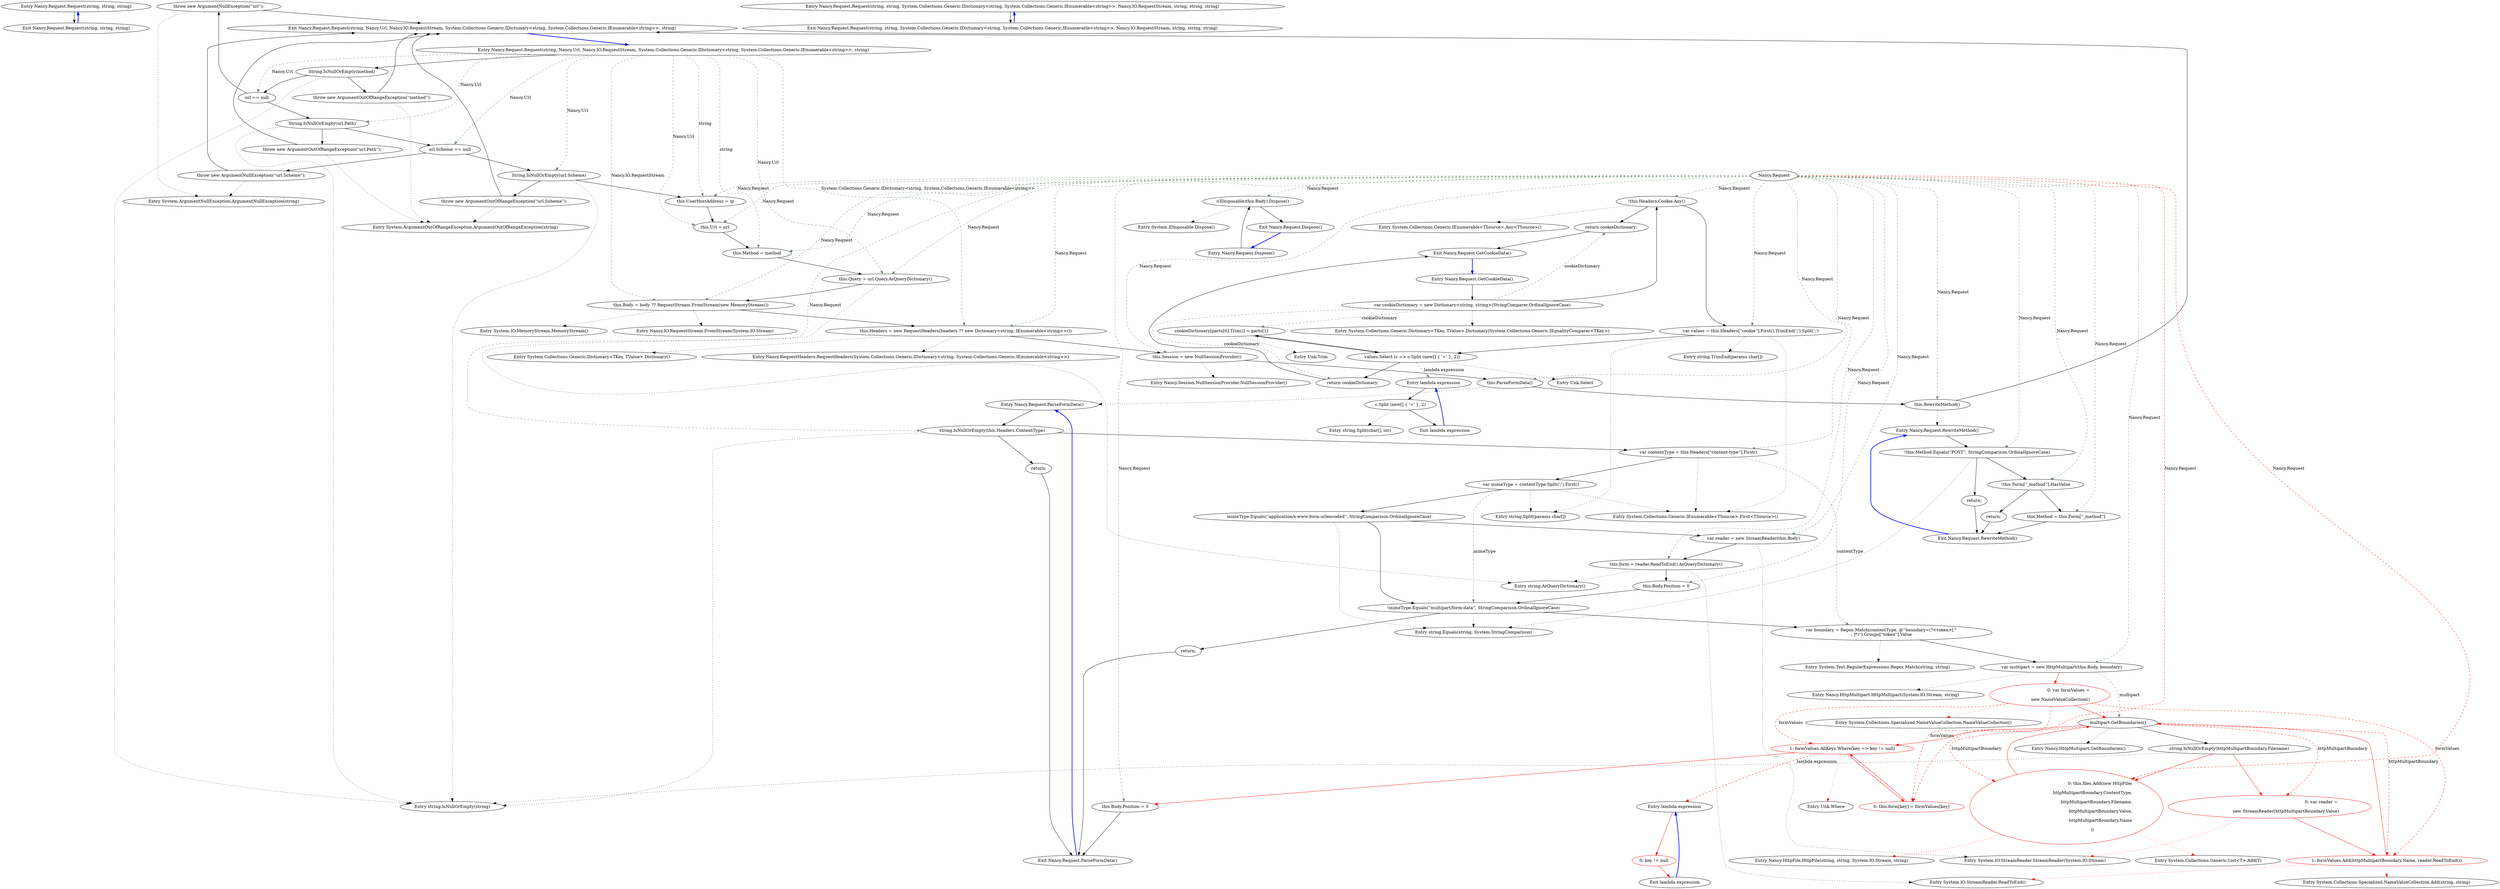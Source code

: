 digraph  {
m0_0 [cluster="Nancy.Request.Request(string, string, string)", file="Request.cs", label="Entry Nancy.Request.Request(string, string, string)", span="28-28"];
m0_1 [cluster="Nancy.Request.Request(string, string, string)", file="Request.cs", label="Exit Nancy.Request.Request(string, string, string)", span="28-28"];
m0_27 [cluster="System.ArgumentNullException.ArgumentNullException(string)", file="Request.cs", label="Entry System.ArgumentNullException.ArgumentNullException(string)", span="0-0"];
m0_87 [cluster="System.Collections.Specialized.NameValueCollection.NameValueCollection()", file="Request.cs", label="Entry System.Collections.Specialized.NameValueCollection.NameValueCollection()", span="0-0"];
m0_34 [cluster="Nancy.Request.ParseFormData()", file="Request.cs", label="Entry Nancy.Request.ParseFormData()", span="198-198"];
m0_60 [cluster="Nancy.Request.ParseFormData()", file="Request.cs", label="string.IsNullOrEmpty(this.Headers.ContentType)", span="200-200"];
m0_61 [cluster="Nancy.Request.ParseFormData()", file="Request.cs", label="return;", span="202-202"];
m0_62 [cluster="Nancy.Request.ParseFormData()", file="Request.cs", label="var contentType = this.Headers[''content-type''].First()", span="205-205"];
m0_63 [cluster="Nancy.Request.ParseFormData()", file="Request.cs", label="var mimeType = contentType.Split(';').First()", span="206-206"];
m0_70 [cluster="Nancy.Request.ParseFormData()", file="Request.cs", label="var boundary = Regex.Match(contentType, @''boundary=(?<token>[^\n\; ]*)'').Groups[''token''].Value", span="219-219"];
m0_64 [cluster="Nancy.Request.ParseFormData()", file="Request.cs", label="mimeType.Equals(''application/x-www-form-urlencoded'', StringComparison.OrdinalIgnoreCase)", span="207-207"];
m0_68 [cluster="Nancy.Request.ParseFormData()", file="Request.cs", label="!mimeType.Equals(''multipart/form-data'', StringComparison.OrdinalIgnoreCase)", span="214-214"];
m0_65 [cluster="Nancy.Request.ParseFormData()", file="Request.cs", label="var reader = new StreamReader(this.Body)", span="209-209"];
m0_66 [cluster="Nancy.Request.ParseFormData()", file="Request.cs", label="this.form = reader.ReadToEnd().AsQueryDictionary()", span="210-210"];
m0_67 [cluster="Nancy.Request.ParseFormData()", file="Request.cs", label="this.Body.Position = 0", span="211-211"];
m0_69 [cluster="Nancy.Request.ParseFormData()", file="Request.cs", label="return;", span="216-216"];
m0_71 [cluster="Nancy.Request.ParseFormData()", file="Request.cs", label="var multipart = new HttpMultipart(this.Body, boundary)", span="220-220"];
m0_72 [cluster="Nancy.Request.ParseFormData()", color=red, community=1, file="Request.cs", label="0: var formValues =\r\n                new NameValueCollection()", span="222-223"];
m0_73 [cluster="Nancy.Request.ParseFormData()", file="Request.cs", label="multipart.GetBoundaries()", span="225-225"];
m0_76 [cluster="Nancy.Request.ParseFormData()", color=red, community=0, file="Request.cs", label="1: formValues.Add(httpMultipartBoundary.Name, reader.ReadToEnd())", span="231-231"];
m0_78 [cluster="Nancy.Request.ParseFormData()", color=red, community=0, file="Request.cs", label="1: formValues.AllKeys.Where(key => key != null)", span="245-245"];
m0_79 [cluster="Nancy.Request.ParseFormData()", color=red, community=0, file="Request.cs", label="0: this.form[key] = formValues[key]", span="247-247"];
m0_74 [cluster="Nancy.Request.ParseFormData()", file="Request.cs", label="string.IsNullOrEmpty(httpMultipartBoundary.Filename)", span="227-227"];
m0_75 [cluster="Nancy.Request.ParseFormData()", color=red, community=0, file="Request.cs", label="0: var reader = \r\n                        new StreamReader(httpMultipartBoundary.Value)", span="229-230"];
m0_77 [cluster="Nancy.Request.ParseFormData()", color=red, community=0, file="Request.cs", label="0: this.files.Add(new HttpFile(\r\n                                       httpMultipartBoundary.ContentType,\r\n                                       httpMultipartBoundary.Filename,\r\n                                       httpMultipartBoundary.Value,\r\n                                       httpMultipartBoundary.Name\r\n                                       ))", span="236-241"];
m0_80 [cluster="Nancy.Request.ParseFormData()", file="Request.cs", label="this.Body.Position = 0", span="250-250"];
m0_81 [cluster="Nancy.Request.ParseFormData()", file="Request.cs", label="Exit Nancy.Request.ParseFormData()", span="198-198"];
m0_45 [cluster="System.Collections.Generic.Dictionary<TKey, TValue>.Dictionary(System.Collections.Generic.IEqualityComparer<TKey>)", file="Request.cs", label="Entry System.Collections.Generic.Dictionary<TKey, TValue>.Dictionary(System.Collections.Generic.IEqualityComparer<TKey>)", span="0-0"];
m0_2 [cluster="Nancy.Request.Request(string, string, System.Collections.Generic.IDictionary<string, System.Collections.Generic.IEnumerable<string>>, Nancy.IO.RequestStream, string, string, string)", file="Request.cs", label="Entry Nancy.Request.Request(string, string, System.Collections.Generic.IDictionary<string, System.Collections.Generic.IEnumerable<string>>, Nancy.IO.RequestStream, string, string, string)", span="42-42"];
m0_3 [cluster="Nancy.Request.Request(string, string, System.Collections.Generic.IDictionary<string, System.Collections.Generic.IEnumerable<string>>, Nancy.IO.RequestStream, string, string, string)", file="Request.cs", label="Exit Nancy.Request.Request(string, string, System.Collections.Generic.IDictionary<string, System.Collections.Generic.IEnumerable<string>>, Nancy.IO.RequestStream, string, string, string)", span="42-42"];
m0_88 [cluster="Nancy.HttpMultipart.GetBoundaries()", file="Request.cs", label="Entry Nancy.HttpMultipart.GetBoundaries()", span="37-37"];
m0_46 [cluster="System.Collections.Generic.IEnumerable<TSource>.Any<TSource>()", file="Request.cs", label="Entry System.Collections.Generic.IEnumerable<TSource>.Any<TSource>()", span="0-0"];
m0_51 [cluster="Unk.Trim", file="Request.cs", label="Entry Unk.Trim", span=""];
m0_55 [cluster="string.Split(char[], int)", file="Request.cs", label="Entry string.Split(char[], int)", span="0-0"];
m0_33 [cluster="Nancy.Session.NullSessionProvider.NullSessionProvider()", file="Request.cs", label="Entry Nancy.Session.NullSessionProvider.NullSessionProvider()", span="6-6"];
m0_90 [cluster="Nancy.HttpFile.HttpFile(string, string, System.IO.Stream, string)", file="Request.cs", label="Entry Nancy.HttpFile.HttpFile(string, string, System.IO.Stream, string)", span="9-9"];
m0_48 [cluster="string.TrimEnd(params char[])", file="Request.cs", label="Entry string.TrimEnd(params char[])", span="0-0"];
m0_92 [cluster="Unk.Where", file="Request.cs", label="Entry Unk.Where", span=""];
m0_35 [cluster="Nancy.Request.RewriteMethod()", file="Request.cs", label="Entry Nancy.Request.RewriteMethod()", span="253-253"];
m0_96 [cluster="Nancy.Request.RewriteMethod()", file="Request.cs", label="!this.Method.Equals(''POST'', StringComparison.OrdinalIgnoreCase)", span="255-255"];
m0_97 [cluster="Nancy.Request.RewriteMethod()", file="Request.cs", label="return;", span="257-257"];
m0_98 [cluster="Nancy.Request.RewriteMethod()", file="Request.cs", label="!this.Form[''_method''].HasValue", span="260-260"];
m0_99 [cluster="Nancy.Request.RewriteMethod()", file="Request.cs", label="return;", span="262-262"];
m0_100 [cluster="Nancy.Request.RewriteMethod()", file="Request.cs", label="this.Method = this.Form[''_method'']", span="265-265"];
m0_101 [cluster="Nancy.Request.RewriteMethod()", file="Request.cs", label="Exit Nancy.Request.RewriteMethod()", span="253-253"];
m0_86 [cluster="Nancy.HttpMultipart.HttpMultipart(System.IO.Stream, string)", file="Request.cs", label="Entry Nancy.HttpMultipart.HttpMultipart(System.IO.Stream, string)", span="25-25"];
m0_28 [cluster="string.AsQueryDictionary()", file="Request.cs", label="Entry string.AsQueryDictionary()", span="63-63"];
m0_32 [cluster="System.Collections.Generic.Dictionary<TKey, TValue>.Dictionary()", file="Request.cs", label="Entry System.Collections.Generic.Dictionary<TKey, TValue>.Dictionary()", span="0-0"];
m0_25 [cluster="string.IsNullOrEmpty(string)", file="Request.cs", label="Entry string.IsNullOrEmpty(string)", span="0-0"];
m0_85 [cluster="System.Text.RegularExpressions.Regex.Match(string, string)", file="Request.cs", label="Entry System.Text.RegularExpressions.Regex.Match(string, string)", span="0-0"];
m0_31 [cluster="Nancy.RequestHeaders.RequestHeaders(System.Collections.Generic.IDictionary<string, System.Collections.Generic.IEnumerable<string>>)", file="Request.cs", label="Entry Nancy.RequestHeaders.RequestHeaders(System.Collections.Generic.IDictionary<string, System.Collections.Generic.IEnumerable<string>>)", span="21-21"];
m0_47 [cluster="System.Collections.Generic.IEnumerable<TSource>.First<TSource>()", file="Request.cs", label="Entry System.Collections.Generic.IEnumerable<TSource>.First<TSource>()", span="0-0"];
m0_93 [cluster="lambda expression", file="Request.cs", label="Entry lambda expression", span="245-245"];
m0_52 [cluster="lambda expression", file="Request.cs", label="Entry lambda expression", span="159-159"];
m0_53 [cluster="lambda expression", file="Request.cs", label="c.Split (new[] { '=' }, 2)", span="159-159"];
m0_54 [cluster="lambda expression", file="Request.cs", label="Exit lambda expression", span="159-159"];
m0_94 [cluster="lambda expression", color=red, community=0, file="Request.cs", label="0: key != null", span="245-245"];
m0_95 [cluster="lambda expression", file="Request.cs", label="Exit lambda expression", span="245-245"];
m0_82 [cluster="string.Equals(string, System.StringComparison)", file="Request.cs", label="Entry string.Equals(string, System.StringComparison)", span="0-0"];
m0_26 [cluster="System.ArgumentOutOfRangeException.ArgumentOutOfRangeException(string)", file="Request.cs", label="Entry System.ArgumentOutOfRangeException.ArgumentOutOfRangeException(string)", span="0-0"];
m0_50 [cluster="Unk.Select", file="Request.cs", label="Entry Unk.Select", span=""];
m0_49 [cluster="string.Split(params char[])", file="Request.cs", label="Entry string.Split(params char[])", span="0-0"];
m0_29 [cluster="System.IO.MemoryStream.MemoryStream()", file="Request.cs", label="Entry System.IO.MemoryStream.MemoryStream()", span="0-0"];
m0_83 [cluster="System.IO.StreamReader.StreamReader(System.IO.Stream)", file="Request.cs", label="Entry System.IO.StreamReader.StreamReader(System.IO.Stream)", span="0-0"];
m0_4 [cluster="Nancy.Request.Request(string, Nancy.Url, Nancy.IO.RequestStream, System.Collections.Generic.IDictionary<string, System.Collections.Generic.IEnumerable<string>>, string)", file="Request.cs", label="Entry Nancy.Request.Request(string, Nancy.Url, Nancy.IO.RequestStream, System.Collections.Generic.IDictionary<string, System.Collections.Generic.IEnumerable<string>>, string)", span="47-47"];
m0_5 [cluster="Nancy.Request.Request(string, Nancy.Url, Nancy.IO.RequestStream, System.Collections.Generic.IDictionary<string, System.Collections.Generic.IEnumerable<string>>, string)", file="Request.cs", label="String.IsNullOrEmpty(method)", span="49-49"];
m0_7 [cluster="Nancy.Request.Request(string, Nancy.Url, Nancy.IO.RequestStream, System.Collections.Generic.IDictionary<string, System.Collections.Generic.IEnumerable<string>>, string)", file="Request.cs", label="url == null", span="54-54"];
m0_9 [cluster="Nancy.Request.Request(string, Nancy.Url, Nancy.IO.RequestStream, System.Collections.Generic.IDictionary<string, System.Collections.Generic.IEnumerable<string>>, string)", file="Request.cs", label="String.IsNullOrEmpty(url.Path)", span="59-59"];
m0_11 [cluster="Nancy.Request.Request(string, Nancy.Url, Nancy.IO.RequestStream, System.Collections.Generic.IDictionary<string, System.Collections.Generic.IEnumerable<string>>, string)", file="Request.cs", label="url.Scheme == null", span="64-64"];
m0_13 [cluster="Nancy.Request.Request(string, Nancy.Url, Nancy.IO.RequestStream, System.Collections.Generic.IDictionary<string, System.Collections.Generic.IEnumerable<string>>, string)", file="Request.cs", label="String.IsNullOrEmpty(url.Scheme)", span="69-69"];
m0_15 [cluster="Nancy.Request.Request(string, Nancy.Url, Nancy.IO.RequestStream, System.Collections.Generic.IDictionary<string, System.Collections.Generic.IEnumerable<string>>, string)", file="Request.cs", label="this.UserHostAddress = ip", span="74-74"];
m0_16 [cluster="Nancy.Request.Request(string, Nancy.Url, Nancy.IO.RequestStream, System.Collections.Generic.IDictionary<string, System.Collections.Generic.IEnumerable<string>>, string)", file="Request.cs", label="this.Url = url", span="76-76"];
m0_17 [cluster="Nancy.Request.Request(string, Nancy.Url, Nancy.IO.RequestStream, System.Collections.Generic.IDictionary<string, System.Collections.Generic.IEnumerable<string>>, string)", file="Request.cs", label="this.Method = method", span="78-78"];
m0_18 [cluster="Nancy.Request.Request(string, Nancy.Url, Nancy.IO.RequestStream, System.Collections.Generic.IDictionary<string, System.Collections.Generic.IEnumerable<string>>, string)", file="Request.cs", label="this.Query = url.Query.AsQueryDictionary()", span="80-80"];
m0_19 [cluster="Nancy.Request.Request(string, Nancy.Url, Nancy.IO.RequestStream, System.Collections.Generic.IDictionary<string, System.Collections.Generic.IEnumerable<string>>, string)", file="Request.cs", label="this.Body = body ?? RequestStream.FromStream(new MemoryStream())", span="82-82"];
m0_20 [cluster="Nancy.Request.Request(string, Nancy.Url, Nancy.IO.RequestStream, System.Collections.Generic.IDictionary<string, System.Collections.Generic.IEnumerable<string>>, string)", file="Request.cs", label="this.Headers = new RequestHeaders(headers ?? new Dictionary<string, IEnumerable<string>>())", span="84-84"];
m0_6 [cluster="Nancy.Request.Request(string, Nancy.Url, Nancy.IO.RequestStream, System.Collections.Generic.IDictionary<string, System.Collections.Generic.IEnumerable<string>>, string)", file="Request.cs", label="throw new ArgumentOutOfRangeException(''method'');", span="51-51"];
m0_8 [cluster="Nancy.Request.Request(string, Nancy.Url, Nancy.IO.RequestStream, System.Collections.Generic.IDictionary<string, System.Collections.Generic.IEnumerable<string>>, string)", file="Request.cs", label="throw new ArgumentNullException(''url'');", span="56-56"];
m0_10 [cluster="Nancy.Request.Request(string, Nancy.Url, Nancy.IO.RequestStream, System.Collections.Generic.IDictionary<string, System.Collections.Generic.IEnumerable<string>>, string)", file="Request.cs", label="throw new ArgumentOutOfRangeException(''url.Path'');", span="61-61"];
m0_12 [cluster="Nancy.Request.Request(string, Nancy.Url, Nancy.IO.RequestStream, System.Collections.Generic.IDictionary<string, System.Collections.Generic.IEnumerable<string>>, string)", file="Request.cs", label="throw new ArgumentNullException(''url.Scheme'');", span="66-66"];
m0_14 [cluster="Nancy.Request.Request(string, Nancy.Url, Nancy.IO.RequestStream, System.Collections.Generic.IDictionary<string, System.Collections.Generic.IEnumerable<string>>, string)", file="Request.cs", label="throw new ArgumentOutOfRangeException(''url.Scheme'');", span="71-71"];
m0_21 [cluster="Nancy.Request.Request(string, Nancy.Url, Nancy.IO.RequestStream, System.Collections.Generic.IDictionary<string, System.Collections.Generic.IEnumerable<string>>, string)", file="Request.cs", label="this.Session = new NullSessionProvider()", span="86-86"];
m0_22 [cluster="Nancy.Request.Request(string, Nancy.Url, Nancy.IO.RequestStream, System.Collections.Generic.IDictionary<string, System.Collections.Generic.IEnumerable<string>>, string)", file="Request.cs", label="this.ParseFormData()", span="88-88"];
m0_23 [cluster="Nancy.Request.Request(string, Nancy.Url, Nancy.IO.RequestStream, System.Collections.Generic.IDictionary<string, System.Collections.Generic.IEnumerable<string>>, string)", file="Request.cs", label="this.RewriteMethod()", span="89-89"];
m0_24 [cluster="Nancy.Request.Request(string, Nancy.Url, Nancy.IO.RequestStream, System.Collections.Generic.IDictionary<string, System.Collections.Generic.IEnumerable<string>>, string)", file="Request.cs", label="Exit Nancy.Request.Request(string, Nancy.Url, Nancy.IO.RequestStream, System.Collections.Generic.IDictionary<string, System.Collections.Generic.IEnumerable<string>>, string)", span="47-47"];
m0_91 [cluster="System.Collections.Generic.List<T>.Add(T)", file="Request.cs", label="Entry System.Collections.Generic.List<T>.Add(T)", span="0-0"];
m0_56 [cluster="Nancy.Request.Dispose()", file="Request.cs", label="Entry Nancy.Request.Dispose()", span="193-193"];
m0_57 [cluster="Nancy.Request.Dispose()", file="Request.cs", label="((IDisposable)this.Body).Dispose()", span="195-195"];
m0_58 [cluster="Nancy.Request.Dispose()", file="Request.cs", label="Exit Nancy.Request.Dispose()", span="193-193"];
m0_84 [cluster="System.IO.StreamReader.ReadToEnd()", file="Request.cs", label="Entry System.IO.StreamReader.ReadToEnd()", span="0-0"];
m0_59 [cluster="System.IDisposable.Dispose()", file="Request.cs", label="Entry System.IDisposable.Dispose()", span="0-0"];
m0_30 [cluster="Nancy.IO.RequestStream.FromStream(System.IO.Stream)", file="Request.cs", label="Entry Nancy.IO.RequestStream.FromStream(System.IO.Stream)", span="218-218"];
m0_36 [cluster="Nancy.Request.GetCookieData()", file="Request.cs", label="Entry Nancy.Request.GetCookieData()", span="149-149"];
m0_37 [cluster="Nancy.Request.GetCookieData()", file="Request.cs", label="var cookieDictionary = new Dictionary<string, string>(StringComparer.OrdinalIgnoreCase)", span="151-151"];
m0_38 [cluster="Nancy.Request.GetCookieData()", file="Request.cs", label="!this.Headers.Cookie.Any()", span="153-153"];
m0_39 [cluster="Nancy.Request.GetCookieData()", file="Request.cs", label="return cookieDictionary;", span="155-155"];
m0_42 [cluster="Nancy.Request.GetCookieData()", file="Request.cs", label="cookieDictionary[parts[0].Trim()] = parts[1]", span="161-161"];
m0_43 [cluster="Nancy.Request.GetCookieData()", file="Request.cs", label="return cookieDictionary;", span="164-164"];
m0_40 [cluster="Nancy.Request.GetCookieData()", file="Request.cs", label="var values = this.Headers[''cookie''].First().TrimEnd(';').Split(';')", span="158-158"];
m0_41 [cluster="Nancy.Request.GetCookieData()", file="Request.cs", label="values.Select (c => c.Split (new[] { '=' }, 2))", span="159-159"];
m0_44 [cluster="Nancy.Request.GetCookieData()", file="Request.cs", label="Exit Nancy.Request.GetCookieData()", span="149-149"];
m0_89 [cluster="System.Collections.Specialized.NameValueCollection.Add(string, string)", file="Request.cs", label="Entry System.Collections.Specialized.NameValueCollection.Add(string, string)", span="0-0"];
m0_102 [file="Request.cs", label="Nancy.Request", span=""];
m0_0 -> m0_1  [key=0, style=solid];
m0_1 -> m0_0  [color=blue, key=0, style=bold];
m0_34 -> m0_60  [key=0, style=solid];
m0_60 -> m0_61  [key=0, style=solid];
m0_60 -> m0_62  [key=0, style=solid];
m0_60 -> m0_25  [key=2, style=dotted];
m0_61 -> m0_81  [key=0, style=solid];
m0_62 -> m0_63  [key=0, style=solid];
m0_62 -> m0_47  [key=2, style=dotted];
m0_62 -> m0_70  [color=darkseagreen4, key=1, label=contentType, style=dashed];
m0_63 -> m0_64  [key=0, style=solid];
m0_63 -> m0_49  [key=2, style=dotted];
m0_63 -> m0_47  [key=2, style=dotted];
m0_63 -> m0_68  [color=darkseagreen4, key=1, label=mimeType, style=dashed];
m0_70 -> m0_71  [key=0, style=solid];
m0_70 -> m0_85  [key=2, style=dotted];
m0_64 -> m0_65  [key=0, style=solid];
m0_64 -> m0_68  [key=0, style=solid];
m0_64 -> m0_82  [key=2, style=dotted];
m0_68 -> m0_69  [key=0, style=solid];
m0_68 -> m0_70  [key=0, style=solid];
m0_68 -> m0_82  [key=2, style=dotted];
m0_65 -> m0_66  [key=0, style=solid];
m0_65 -> m0_83  [key=2, style=dotted];
m0_66 -> m0_67  [key=0, style=solid];
m0_66 -> m0_84  [key=2, style=dotted];
m0_66 -> m0_28  [key=2, style=dotted];
m0_67 -> m0_68  [key=0, style=solid];
m0_69 -> m0_81  [key=0, style=solid];
m0_71 -> m0_72  [color=red, key=0, style=solid];
m0_71 -> m0_86  [key=2, style=dotted];
m0_71 -> m0_73  [color=darkseagreen4, key=1, label=multipart, style=dashed];
m0_72 -> m0_73  [color=red, key=0, style=solid];
m0_72 -> m0_87  [color=red, key=2, style=dotted];
m0_72 -> m0_76  [color=red, key=1, label=formValues, style=dashed];
m0_72 -> m0_78  [color=red, key=1, label=formValues, style=dashed];
m0_72 -> m0_79  [color=red, key=1, label=formValues, style=dashed];
m0_73 -> m0_74  [key=0, style=solid];
m0_73 -> m0_78  [color=red, key=0, style=solid];
m0_73 -> m0_88  [key=2, style=dotted];
m0_73 -> m0_75  [color=red, key=1, label=httpMultipartBoundary, style=dashed];
m0_73 -> m0_76  [color=red, key=1, label=httpMultipartBoundary, style=dashed];
m0_73 -> m0_77  [color=red, key=1, label=httpMultipartBoundary, style=dashed];
m0_76 -> m0_73  [color=red, key=0, style=solid];
m0_76 -> m0_84  [color=red, key=2, style=dotted];
m0_76 -> m0_89  [color=red, key=2, style=dotted];
m0_78 -> m0_79  [color=red, key=0, style=solid];
m0_78 -> m0_80  [color=red, key=0, style=solid];
m0_78 -> m0_92  [color=red, key=2, style=dotted];
m0_78 -> m0_93  [color=red, key=1, label="lambda expression", style=dashed];
m0_79 -> m0_78  [color=red, key=0, style=solid];
m0_74 -> m0_75  [color=red, key=0, style=solid];
m0_74 -> m0_77  [color=red, key=0, style=solid];
m0_74 -> m0_25  [key=2, style=dotted];
m0_75 -> m0_76  [color=red, key=0, style=solid];
m0_75 -> m0_83  [color=red, key=2, style=dotted];
m0_77 -> m0_73  [color=red, key=0, style=solid];
m0_77 -> m0_90  [color=red, key=2, style=dotted];
m0_77 -> m0_91  [color=red, key=2, style=dotted];
m0_80 -> m0_81  [key=0, style=solid];
m0_81 -> m0_34  [color=blue, key=0, style=bold];
m0_2 -> m0_3  [key=0, style=solid];
m0_3 -> m0_2  [color=blue, key=0, style=bold];
m0_35 -> m0_96  [key=0, style=solid];
m0_96 -> m0_97  [key=0, style=solid];
m0_96 -> m0_98  [key=0, style=solid];
m0_96 -> m0_82  [key=2, style=dotted];
m0_97 -> m0_101  [key=0, style=solid];
m0_98 -> m0_99  [key=0, style=solid];
m0_98 -> m0_100  [key=0, style=solid];
m0_99 -> m0_101  [key=0, style=solid];
m0_100 -> m0_101  [key=0, style=solid];
m0_101 -> m0_35  [color=blue, key=0, style=bold];
m0_93 -> m0_94  [color=red, key=0, style=solid];
m0_52 -> m0_53  [key=0, style=solid];
m0_53 -> m0_54  [key=0, style=solid];
m0_53 -> m0_55  [key=2, style=dotted];
m0_54 -> m0_52  [color=blue, key=0, style=bold];
m0_94 -> m0_95  [color=red, key=0, style=solid];
m0_95 -> m0_93  [color=blue, key=0, style=bold];
m0_4 -> m0_5  [key=0, style=solid];
m0_4 -> m0_7  [color=darkseagreen4, key=1, label="Nancy.Url", style=dashed];
m0_4 -> m0_9  [color=darkseagreen4, key=1, label="Nancy.Url", style=dashed];
m0_4 -> m0_11  [color=darkseagreen4, key=1, label="Nancy.Url", style=dashed];
m0_4 -> m0_13  [color=darkseagreen4, key=1, label="Nancy.Url", style=dashed];
m0_4 -> m0_15  [color=darkseagreen4, key=1, label=string, style=dashed];
m0_4 -> m0_16  [color=darkseagreen4, key=1, label="Nancy.Url", style=dashed];
m0_4 -> m0_17  [color=darkseagreen4, key=1, label=string, style=dashed];
m0_4 -> m0_18  [color=darkseagreen4, key=1, label="Nancy.Url", style=dashed];
m0_4 -> m0_19  [color=darkseagreen4, key=1, label="Nancy.IO.RequestStream", style=dashed];
m0_4 -> m0_20  [color=darkseagreen4, key=1, label="System.Collections.Generic.IDictionary<string, System.Collections.Generic.IEnumerable<string>>", style=dashed];
m0_5 -> m0_6  [key=0, style=solid];
m0_5 -> m0_7  [key=0, style=solid];
m0_5 -> m0_25  [key=2, style=dotted];
m0_7 -> m0_8  [key=0, style=solid];
m0_7 -> m0_9  [key=0, style=solid];
m0_9 -> m0_10  [key=0, style=solid];
m0_9 -> m0_11  [key=0, style=solid];
m0_9 -> m0_25  [key=2, style=dotted];
m0_11 -> m0_12  [key=0, style=solid];
m0_11 -> m0_13  [key=0, style=solid];
m0_13 -> m0_14  [key=0, style=solid];
m0_13 -> m0_15  [key=0, style=solid];
m0_13 -> m0_25  [key=2, style=dotted];
m0_15 -> m0_16  [key=0, style=solid];
m0_16 -> m0_17  [key=0, style=solid];
m0_17 -> m0_18  [key=0, style=solid];
m0_18 -> m0_19  [key=0, style=solid];
m0_18 -> m0_28  [key=2, style=dotted];
m0_19 -> m0_20  [key=0, style=solid];
m0_19 -> m0_29  [key=2, style=dotted];
m0_19 -> m0_30  [key=2, style=dotted];
m0_20 -> m0_21  [key=0, style=solid];
m0_20 -> m0_31  [key=2, style=dotted];
m0_20 -> m0_32  [key=2, style=dotted];
m0_6 -> m0_24  [key=0, style=solid];
m0_6 -> m0_26  [key=2, style=dotted];
m0_8 -> m0_24  [key=0, style=solid];
m0_8 -> m0_27  [key=2, style=dotted];
m0_10 -> m0_24  [key=0, style=solid];
m0_10 -> m0_26  [key=2, style=dotted];
m0_12 -> m0_24  [key=0, style=solid];
m0_12 -> m0_27  [key=2, style=dotted];
m0_14 -> m0_24  [key=0, style=solid];
m0_14 -> m0_26  [key=2, style=dotted];
m0_21 -> m0_22  [key=0, style=solid];
m0_21 -> m0_33  [key=2, style=dotted];
m0_22 -> m0_23  [key=0, style=solid];
m0_22 -> m0_34  [key=2, style=dotted];
m0_23 -> m0_24  [key=0, style=solid];
m0_23 -> m0_35  [key=2, style=dotted];
m0_24 -> m0_4  [color=blue, key=0, style=bold];
m0_56 -> m0_57  [key=0, style=solid];
m0_57 -> m0_58  [key=0, style=solid];
m0_57 -> m0_59  [key=2, style=dotted];
m0_58 -> m0_56  [color=blue, key=0, style=bold];
m0_36 -> m0_37  [key=0, style=solid];
m0_37 -> m0_38  [key=0, style=solid];
m0_37 -> m0_45  [key=2, style=dotted];
m0_37 -> m0_39  [color=darkseagreen4, key=1, label=cookieDictionary, style=dashed];
m0_37 -> m0_42  [color=darkseagreen4, key=1, label=cookieDictionary, style=dashed];
m0_37 -> m0_43  [color=darkseagreen4, key=1, label=cookieDictionary, style=dashed];
m0_38 -> m0_39  [key=0, style=solid];
m0_38 -> m0_40  [key=0, style=solid];
m0_38 -> m0_46  [key=2, style=dotted];
m0_39 -> m0_44  [key=0, style=solid];
m0_42 -> m0_41  [key=0, style=solid];
m0_42 -> m0_51  [key=2, style=dotted];
m0_43 -> m0_44  [key=0, style=solid];
m0_40 -> m0_41  [key=0, style=solid];
m0_40 -> m0_47  [key=2, style=dotted];
m0_40 -> m0_48  [key=2, style=dotted];
m0_40 -> m0_49  [key=2, style=dotted];
m0_41 -> m0_42  [key=0, style=solid];
m0_41 -> m0_43  [key=0, style=solid];
m0_41 -> m0_50  [key=2, style=dotted];
m0_41 -> m0_52  [color=darkseagreen4, key=1, label="lambda expression", style=dashed];
m0_44 -> m0_36  [color=blue, key=0, style=bold];
m0_102 -> m0_15  [color=darkseagreen4, key=1, label="Nancy.Request", style=dashed];
m0_102 -> m0_16  [color=darkseagreen4, key=1, label="Nancy.Request", style=dashed];
m0_102 -> m0_17  [color=darkseagreen4, key=1, label="Nancy.Request", style=dashed];
m0_102 -> m0_18  [color=darkseagreen4, key=1, label="Nancy.Request", style=dashed];
m0_102 -> m0_19  [color=darkseagreen4, key=1, label="Nancy.Request", style=dashed];
m0_102 -> m0_20  [color=darkseagreen4, key=1, label="Nancy.Request", style=dashed];
m0_102 -> m0_21  [color=darkseagreen4, key=1, label="Nancy.Request", style=dashed];
m0_102 -> m0_22  [color=darkseagreen4, key=1, label="Nancy.Request", style=dashed];
m0_102 -> m0_23  [color=darkseagreen4, key=1, label="Nancy.Request", style=dashed];
m0_102 -> m0_38  [color=darkseagreen4, key=1, label="Nancy.Request", style=dashed];
m0_102 -> m0_40  [color=darkseagreen4, key=1, label="Nancy.Request", style=dashed];
m0_102 -> m0_57  [color=darkseagreen4, key=1, label="Nancy.Request", style=dashed];
m0_102 -> m0_60  [color=darkseagreen4, key=1, label="Nancy.Request", style=dashed];
m0_102 -> m0_62  [color=darkseagreen4, key=1, label="Nancy.Request", style=dashed];
m0_102 -> m0_65  [color=darkseagreen4, key=1, label="Nancy.Request", style=dashed];
m0_102 -> m0_66  [color=darkseagreen4, key=1, label="Nancy.Request", style=dashed];
m0_102 -> m0_67  [color=darkseagreen4, key=1, label="Nancy.Request", style=dashed];
m0_102 -> m0_71  [color=darkseagreen4, key=1, label="Nancy.Request", style=dashed];
m0_102 -> m0_77  [color=red, key=1, label="Nancy.Request", style=dashed];
m0_102 -> m0_79  [color=red, key=1, label="Nancy.Request", style=dashed];
m0_102 -> m0_80  [color=darkseagreen4, key=1, label="Nancy.Request", style=dashed];
m0_102 -> m0_96  [color=darkseagreen4, key=1, label="Nancy.Request", style=dashed];
m0_102 -> m0_98  [color=darkseagreen4, key=1, label="Nancy.Request", style=dashed];
m0_102 -> m0_100  [color=darkseagreen4, key=1, label="Nancy.Request", style=dashed];
}
